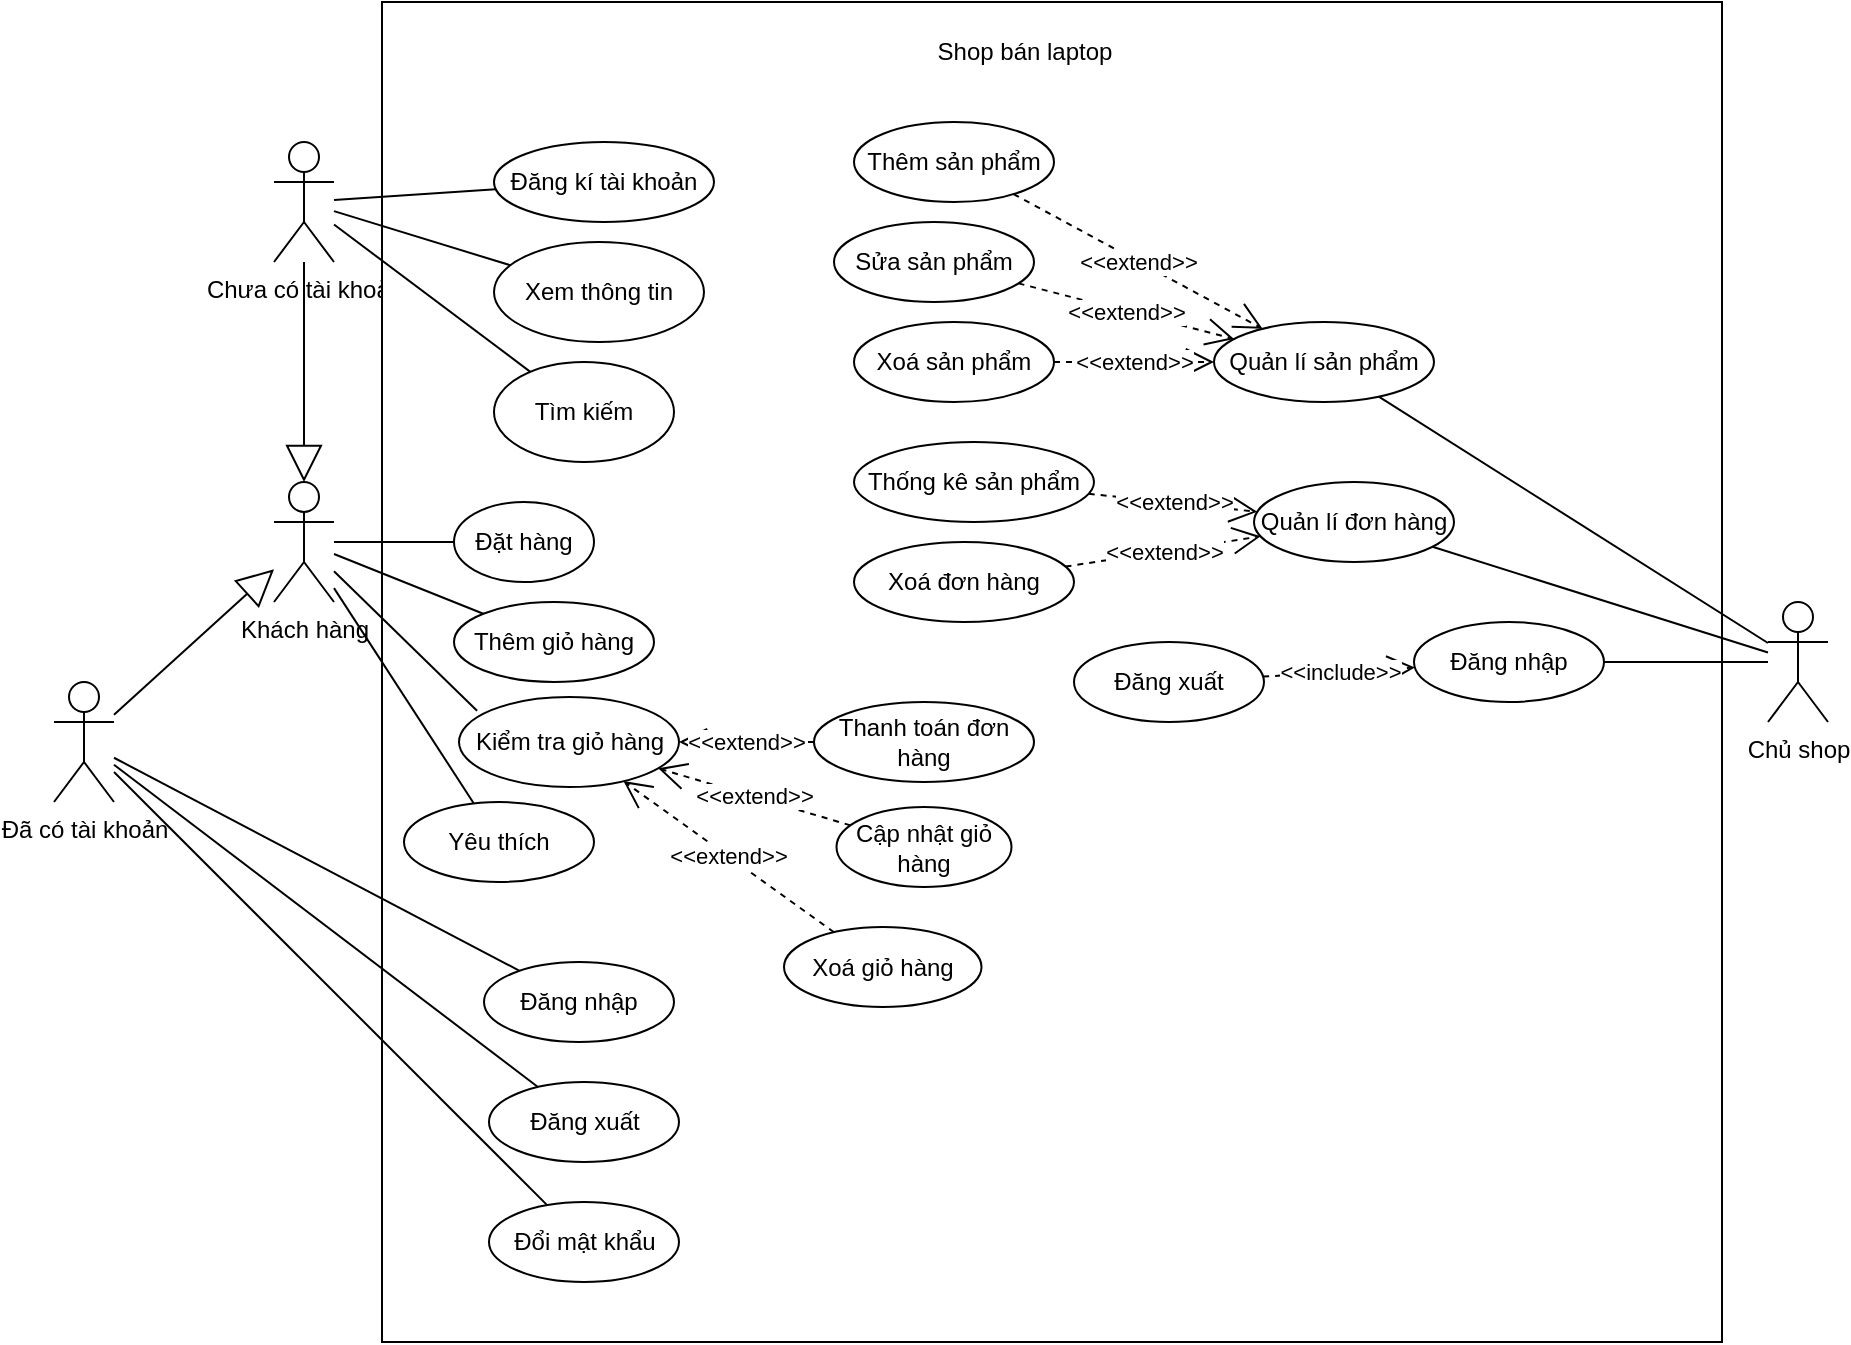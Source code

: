 <mxfile version="24.7.7">
  <diagram name="Page-1" id="ziG7X7EVe4cJfio2BCwE">
    <mxGraphModel dx="2147" dy="695" grid="1" gridSize="10" guides="1" tooltips="1" connect="1" arrows="1" fold="1" page="1" pageScale="1" pageWidth="827" pageHeight="1169" math="0" shadow="0">
      <root>
        <mxCell id="0" />
        <mxCell id="1" parent="0" />
        <mxCell id="RAVvE-E1nA_ZB6HdVe7P-1" value="Khách hàng" style="shape=umlActor;verticalLabelPosition=bottom;verticalAlign=top;html=1;outlineConnect=0;" vertex="1" parent="1">
          <mxGeometry x="50" y="360" width="30" height="60" as="geometry" />
        </mxCell>
        <mxCell id="RAVvE-E1nA_ZB6HdVe7P-2" value="Chủ shop" style="shape=umlActor;verticalLabelPosition=bottom;verticalAlign=top;html=1;outlineConnect=0;" vertex="1" parent="1">
          <mxGeometry x="797" y="420" width="30" height="60" as="geometry" />
        </mxCell>
        <mxCell id="RAVvE-E1nA_ZB6HdVe7P-4" value="Chưa có tài khoản" style="shape=umlActor;verticalLabelPosition=bottom;verticalAlign=top;html=1;outlineConnect=0;" vertex="1" parent="1">
          <mxGeometry x="50" y="190" width="30" height="60" as="geometry" />
        </mxCell>
        <mxCell id="RAVvE-E1nA_ZB6HdVe7P-3" value="" style="whiteSpace=wrap;html=1;aspect=fixed;" vertex="1" parent="1">
          <mxGeometry x="104" y="120" width="670" height="670" as="geometry" />
        </mxCell>
        <mxCell id="RAVvE-E1nA_ZB6HdVe7P-5" value="Đã có tài khoản&lt;div&gt;&lt;br&gt;&lt;/div&gt;" style="shape=umlActor;verticalLabelPosition=bottom;verticalAlign=top;html=1;outlineConnect=0;" vertex="1" parent="1">
          <mxGeometry x="-60" y="460" width="30" height="60" as="geometry" />
        </mxCell>
        <mxCell id="RAVvE-E1nA_ZB6HdVe7P-6" value="Shop bán laptop" style="text;html=1;align=center;verticalAlign=middle;resizable=0;points=[];autosize=1;strokeColor=none;fillColor=none;" vertex="1" parent="1">
          <mxGeometry x="370" y="130" width="110" height="30" as="geometry" />
        </mxCell>
        <mxCell id="RAVvE-E1nA_ZB6HdVe7P-7" value="Đăng kí tài khoản" style="ellipse;whiteSpace=wrap;html=1;" vertex="1" parent="1">
          <mxGeometry x="160" y="190" width="110" height="40" as="geometry" />
        </mxCell>
        <mxCell id="RAVvE-E1nA_ZB6HdVe7P-8" value="Xem thông tin" style="ellipse;whiteSpace=wrap;html=1;" vertex="1" parent="1">
          <mxGeometry x="160" y="240" width="105" height="50" as="geometry" />
        </mxCell>
        <mxCell id="RAVvE-E1nA_ZB6HdVe7P-9" value="Tìm kiếm" style="ellipse;whiteSpace=wrap;html=1;" vertex="1" parent="1">
          <mxGeometry x="160" y="300" width="90" height="50" as="geometry" />
        </mxCell>
        <mxCell id="RAVvE-E1nA_ZB6HdVe7P-10" value="Đặt hàng" style="ellipse;whiteSpace=wrap;html=1;" vertex="1" parent="1">
          <mxGeometry x="140" y="370" width="70" height="40" as="geometry" />
        </mxCell>
        <mxCell id="RAVvE-E1nA_ZB6HdVe7P-11" value="Thêm giỏ hàng" style="ellipse;whiteSpace=wrap;html=1;" vertex="1" parent="1">
          <mxGeometry x="140" y="420" width="100" height="40" as="geometry" />
        </mxCell>
        <mxCell id="RAVvE-E1nA_ZB6HdVe7P-13" value="Kiểm tra giỏ hàng" style="ellipse;whiteSpace=wrap;html=1;" vertex="1" parent="1">
          <mxGeometry x="142.5" y="467.5" width="110" height="45" as="geometry" />
        </mxCell>
        <mxCell id="RAVvE-E1nA_ZB6HdVe7P-15" value="Xoá giỏ hàng" style="ellipse;whiteSpace=wrap;html=1;" vertex="1" parent="1">
          <mxGeometry x="305" y="582.5" width="98.75" height="40" as="geometry" />
        </mxCell>
        <mxCell id="RAVvE-E1nA_ZB6HdVe7P-16" value="Cập nhật giỏ hàng" style="ellipse;whiteSpace=wrap;html=1;" vertex="1" parent="1">
          <mxGeometry x="331.25" y="522.5" width="87.5" height="40" as="geometry" />
        </mxCell>
        <mxCell id="RAVvE-E1nA_ZB6HdVe7P-17" value="Thanh toán đơn hàng" style="ellipse;whiteSpace=wrap;html=1;" vertex="1" parent="1">
          <mxGeometry x="320" y="470" width="110" height="40" as="geometry" />
        </mxCell>
        <mxCell id="RAVvE-E1nA_ZB6HdVe7P-18" value="Yêu thích" style="ellipse;whiteSpace=wrap;html=1;" vertex="1" parent="1">
          <mxGeometry x="115" y="520" width="95" height="40" as="geometry" />
        </mxCell>
        <mxCell id="RAVvE-E1nA_ZB6HdVe7P-19" value="Đăng nhập" style="ellipse;whiteSpace=wrap;html=1;" vertex="1" parent="1">
          <mxGeometry x="155" y="600" width="95" height="40" as="geometry" />
        </mxCell>
        <mxCell id="RAVvE-E1nA_ZB6HdVe7P-20" value="Đổi mật khẩu" style="ellipse;whiteSpace=wrap;html=1;" vertex="1" parent="1">
          <mxGeometry x="157.5" y="720" width="95" height="40" as="geometry" />
        </mxCell>
        <mxCell id="RAVvE-E1nA_ZB6HdVe7P-21" value="Đăng xuất" style="ellipse;whiteSpace=wrap;html=1;" vertex="1" parent="1">
          <mxGeometry x="157.5" y="660" width="95" height="40" as="geometry" />
        </mxCell>
        <mxCell id="RAVvE-E1nA_ZB6HdVe7P-24" value="Thêm sản phẩm" style="ellipse;whiteSpace=wrap;html=1;" vertex="1" parent="1">
          <mxGeometry x="340" y="180" width="100" height="40" as="geometry" />
        </mxCell>
        <mxCell id="RAVvE-E1nA_ZB6HdVe7P-25" value="Sửa sản phẩm" style="ellipse;whiteSpace=wrap;html=1;" vertex="1" parent="1">
          <mxGeometry x="330" y="230" width="100" height="40" as="geometry" />
        </mxCell>
        <mxCell id="RAVvE-E1nA_ZB6HdVe7P-26" value="Xoá sản phẩm" style="ellipse;whiteSpace=wrap;html=1;" vertex="1" parent="1">
          <mxGeometry x="340" y="280" width="100" height="40" as="geometry" />
        </mxCell>
        <mxCell id="RAVvE-E1nA_ZB6HdVe7P-27" value="Thống kê sản phẩm" style="ellipse;whiteSpace=wrap;html=1;" vertex="1" parent="1">
          <mxGeometry x="340" y="340" width="120" height="40" as="geometry" />
        </mxCell>
        <mxCell id="RAVvE-E1nA_ZB6HdVe7P-28" value="Xoá đơn hàng" style="ellipse;whiteSpace=wrap;html=1;" vertex="1" parent="1">
          <mxGeometry x="340" y="390" width="110" height="40" as="geometry" />
        </mxCell>
        <mxCell id="RAVvE-E1nA_ZB6HdVe7P-29" value="Quản lí đơn hàng" style="ellipse;whiteSpace=wrap;html=1;" vertex="1" parent="1">
          <mxGeometry x="540" y="360" width="100" height="40" as="geometry" />
        </mxCell>
        <mxCell id="RAVvE-E1nA_ZB6HdVe7P-30" value="Quản lí sản phẩm" style="ellipse;whiteSpace=wrap;html=1;" vertex="1" parent="1">
          <mxGeometry x="520" y="280" width="110" height="40" as="geometry" />
        </mxCell>
        <mxCell id="RAVvE-E1nA_ZB6HdVe7P-38" value="" style="endArrow=block;endSize=16;endFill=0;html=1;rounded=0;" edge="1" parent="1" source="RAVvE-E1nA_ZB6HdVe7P-5" target="RAVvE-E1nA_ZB6HdVe7P-1">
          <mxGeometry width="160" relative="1" as="geometry">
            <mxPoint x="140" y="950" as="sourcePoint" />
            <mxPoint x="300" y="950" as="targetPoint" />
          </mxGeometry>
        </mxCell>
        <mxCell id="RAVvE-E1nA_ZB6HdVe7P-39" value="" style="endArrow=block;endSize=16;endFill=0;html=1;rounded=0;" edge="1" parent="1" source="RAVvE-E1nA_ZB6HdVe7P-4" target="RAVvE-E1nA_ZB6HdVe7P-1">
          <mxGeometry width="160" relative="1" as="geometry">
            <mxPoint x="-169.998" y="-330" as="sourcePoint" />
            <mxPoint x="70" y="340" as="targetPoint" />
          </mxGeometry>
        </mxCell>
        <mxCell id="RAVvE-E1nA_ZB6HdVe7P-46" value="" style="endArrow=none;html=1;rounded=0;" edge="1" parent="1" source="RAVvE-E1nA_ZB6HdVe7P-7" target="RAVvE-E1nA_ZB6HdVe7P-4">
          <mxGeometry width="50" height="50" relative="1" as="geometry">
            <mxPoint x="460" y="460" as="sourcePoint" />
            <mxPoint x="510" y="410" as="targetPoint" />
          </mxGeometry>
        </mxCell>
        <mxCell id="RAVvE-E1nA_ZB6HdVe7P-48" value="" style="endArrow=none;html=1;rounded=0;" edge="1" parent="1" source="RAVvE-E1nA_ZB6HdVe7P-8" target="RAVvE-E1nA_ZB6HdVe7P-4">
          <mxGeometry width="50" height="50" relative="1" as="geometry">
            <mxPoint x="171" y="224" as="sourcePoint" />
            <mxPoint x="90" y="229" as="targetPoint" />
          </mxGeometry>
        </mxCell>
        <mxCell id="RAVvE-E1nA_ZB6HdVe7P-49" value="" style="endArrow=none;html=1;rounded=0;" edge="1" parent="1" source="RAVvE-E1nA_ZB6HdVe7P-9" target="RAVvE-E1nA_ZB6HdVe7P-4">
          <mxGeometry width="50" height="50" relative="1" as="geometry">
            <mxPoint x="178" y="262" as="sourcePoint" />
            <mxPoint x="90" y="235" as="targetPoint" />
          </mxGeometry>
        </mxCell>
        <mxCell id="RAVvE-E1nA_ZB6HdVe7P-51" value="" style="endArrow=none;html=1;rounded=0;" edge="1" parent="1" source="RAVvE-E1nA_ZB6HdVe7P-10" target="RAVvE-E1nA_ZB6HdVe7P-1">
          <mxGeometry width="50" height="50" relative="1" as="geometry">
            <mxPoint x="188" y="315" as="sourcePoint" />
            <mxPoint x="90" y="241" as="targetPoint" />
          </mxGeometry>
        </mxCell>
        <mxCell id="RAVvE-E1nA_ZB6HdVe7P-52" value="" style="endArrow=none;html=1;rounded=0;" edge="1" parent="1" source="RAVvE-E1nA_ZB6HdVe7P-11" target="RAVvE-E1nA_ZB6HdVe7P-1">
          <mxGeometry width="50" height="50" relative="1" as="geometry">
            <mxPoint x="194" y="418" as="sourcePoint" />
            <mxPoint x="75" y="550" as="targetPoint" />
          </mxGeometry>
        </mxCell>
        <mxCell id="RAVvE-E1nA_ZB6HdVe7P-53" value="" style="endArrow=none;html=1;rounded=0;exitX=0.082;exitY=0.153;exitDx=0;exitDy=0;exitPerimeter=0;" edge="1" parent="1" source="RAVvE-E1nA_ZB6HdVe7P-13" target="RAVvE-E1nA_ZB6HdVe7P-1">
          <mxGeometry width="50" height="50" relative="1" as="geometry">
            <mxPoint x="175" y="400" as="sourcePoint" />
            <mxPoint x="90" y="400" as="targetPoint" />
          </mxGeometry>
        </mxCell>
        <mxCell id="RAVvE-E1nA_ZB6HdVe7P-54" value="" style="endArrow=none;html=1;rounded=0;" edge="1" parent="1" source="RAVvE-E1nA_ZB6HdVe7P-19" target="RAVvE-E1nA_ZB6HdVe7P-5">
          <mxGeometry width="50" height="50" relative="1" as="geometry">
            <mxPoint x="177" y="575" as="sourcePoint" />
            <mxPoint x="90" y="484" as="targetPoint" />
          </mxGeometry>
        </mxCell>
        <mxCell id="RAVvE-E1nA_ZB6HdVe7P-55" value="" style="endArrow=none;html=1;rounded=0;" edge="1" parent="1" source="RAVvE-E1nA_ZB6HdVe7P-21" target="RAVvE-E1nA_ZB6HdVe7P-5">
          <mxGeometry width="50" height="50" relative="1" as="geometry">
            <mxPoint x="185" y="614" as="sourcePoint" />
            <mxPoint x="90" y="559" as="targetPoint" />
          </mxGeometry>
        </mxCell>
        <mxCell id="RAVvE-E1nA_ZB6HdVe7P-56" value="" style="endArrow=none;html=1;rounded=0;" edge="1" parent="1" source="RAVvE-E1nA_ZB6HdVe7P-20" target="RAVvE-E1nA_ZB6HdVe7P-5">
          <mxGeometry width="50" height="50" relative="1" as="geometry">
            <mxPoint x="197" y="672" as="sourcePoint" />
            <mxPoint x="60" y="670" as="targetPoint" />
          </mxGeometry>
        </mxCell>
        <mxCell id="RAVvE-E1nA_ZB6HdVe7P-58" value="" style="endArrow=none;html=1;rounded=0;" edge="1" parent="1" source="RAVvE-E1nA_ZB6HdVe7P-18" target="RAVvE-E1nA_ZB6HdVe7P-1">
          <mxGeometry width="50" height="50" relative="1" as="geometry">
            <mxPoint x="177" y="507" as="sourcePoint" />
            <mxPoint x="70" y="490" as="targetPoint" />
          </mxGeometry>
        </mxCell>
        <mxCell id="RAVvE-E1nA_ZB6HdVe7P-59" value="&amp;lt;&amp;lt;include&amp;gt;&amp;gt;" style="endArrow=open;endSize=12;dashed=1;html=1;rounded=0;" edge="1" parent="1" source="RAVvE-E1nA_ZB6HdVe7P-83" target="RAVvE-E1nA_ZB6HdVe7P-81">
          <mxGeometry width="160" relative="1" as="geometry">
            <mxPoint x="740" y="660" as="sourcePoint" />
            <mxPoint x="610" y="660" as="targetPoint" />
          </mxGeometry>
        </mxCell>
        <mxCell id="RAVvE-E1nA_ZB6HdVe7P-60" value="&amp;lt;&amp;lt;extend&amp;gt;&amp;gt;" style="endArrow=open;endSize=12;dashed=1;html=1;rounded=0;" edge="1" parent="1" source="RAVvE-E1nA_ZB6HdVe7P-24" target="RAVvE-E1nA_ZB6HdVe7P-30">
          <mxGeometry x="0.006" width="160" relative="1" as="geometry">
            <mxPoint x="590" y="170" as="sourcePoint" />
            <mxPoint x="200" y="600.34" as="targetPoint" />
            <mxPoint as="offset" />
          </mxGeometry>
        </mxCell>
        <mxCell id="RAVvE-E1nA_ZB6HdVe7P-61" value="&amp;lt;&amp;lt;extend&amp;gt;&amp;gt;" style="endArrow=open;endSize=12;dashed=1;html=1;rounded=0;" edge="1" parent="1" source="RAVvE-E1nA_ZB6HdVe7P-17" target="RAVvE-E1nA_ZB6HdVe7P-13">
          <mxGeometry width="160" relative="1" as="geometry">
            <mxPoint x="465" y="752.5" as="sourcePoint" />
            <mxPoint x="235.687" y="521.653" as="targetPoint" />
          </mxGeometry>
        </mxCell>
        <mxCell id="RAVvE-E1nA_ZB6HdVe7P-62" value="&amp;lt;&amp;lt;extend&amp;gt;&amp;gt;" style="endArrow=open;endSize=12;dashed=1;html=1;rounded=0;" edge="1" parent="1" source="RAVvE-E1nA_ZB6HdVe7P-16" target="RAVvE-E1nA_ZB6HdVe7P-13">
          <mxGeometry width="160" relative="1" as="geometry">
            <mxPoint x="475" y="762.5" as="sourcePoint" />
            <mxPoint x="242.067" y="535.319" as="targetPoint" />
          </mxGeometry>
        </mxCell>
        <mxCell id="RAVvE-E1nA_ZB6HdVe7P-63" value="&amp;lt;&amp;lt;extend&amp;gt;&amp;gt;" style="endArrow=open;endSize=12;dashed=1;html=1;rounded=0;" edge="1" parent="1" source="RAVvE-E1nA_ZB6HdVe7P-15" target="RAVvE-E1nA_ZB6HdVe7P-13">
          <mxGeometry width="160" relative="1" as="geometry">
            <mxPoint x="485" y="772.5" as="sourcePoint" />
            <mxPoint x="225.919" y="548.601" as="targetPoint" />
          </mxGeometry>
        </mxCell>
        <mxCell id="RAVvE-E1nA_ZB6HdVe7P-64" value="&amp;lt;&amp;lt;extend&amp;gt;&amp;gt;" style="endArrow=open;endSize=12;dashed=1;html=1;rounded=0;" edge="1" parent="1" source="RAVvE-E1nA_ZB6HdVe7P-25" target="RAVvE-E1nA_ZB6HdVe7P-30">
          <mxGeometry x="0.006" width="160" relative="1" as="geometry">
            <mxPoint x="532" y="208" as="sourcePoint" />
            <mxPoint x="580" y="190" as="targetPoint" />
            <mxPoint as="offset" />
          </mxGeometry>
        </mxCell>
        <mxCell id="RAVvE-E1nA_ZB6HdVe7P-65" value="&amp;lt;&amp;lt;extend&amp;gt;&amp;gt;" style="endArrow=open;endSize=12;dashed=1;html=1;rounded=0;" edge="1" parent="1" source="RAVvE-E1nA_ZB6HdVe7P-26" target="RAVvE-E1nA_ZB6HdVe7P-30">
          <mxGeometry x="0.006" width="160" relative="1" as="geometry">
            <mxPoint x="542" y="218" as="sourcePoint" />
            <mxPoint x="490" y="330" as="targetPoint" />
            <mxPoint as="offset" />
          </mxGeometry>
        </mxCell>
        <mxCell id="RAVvE-E1nA_ZB6HdVe7P-66" value="" style="endArrow=none;html=1;rounded=0;" edge="1" parent="1" source="RAVvE-E1nA_ZB6HdVe7P-2" target="RAVvE-E1nA_ZB6HdVe7P-30">
          <mxGeometry width="50" height="50" relative="1" as="geometry">
            <mxPoint x="171" y="224" as="sourcePoint" />
            <mxPoint x="90" y="229" as="targetPoint" />
          </mxGeometry>
        </mxCell>
        <mxCell id="RAVvE-E1nA_ZB6HdVe7P-67" value="" style="endArrow=none;html=1;rounded=0;" edge="1" parent="1" source="RAVvE-E1nA_ZB6HdVe7P-2" target="RAVvE-E1nA_ZB6HdVe7P-29">
          <mxGeometry width="50" height="50" relative="1" as="geometry">
            <mxPoint x="790" y="379" as="sourcePoint" />
            <mxPoint x="730" y="338" as="targetPoint" />
          </mxGeometry>
        </mxCell>
        <mxCell id="RAVvE-E1nA_ZB6HdVe7P-68" value="&amp;lt;&amp;lt;extend&amp;gt;&amp;gt;" style="endArrow=open;endSize=12;dashed=1;html=1;rounded=0;" edge="1" parent="1" source="RAVvE-E1nA_ZB6HdVe7P-27" target="RAVvE-E1nA_ZB6HdVe7P-29">
          <mxGeometry x="0.006" width="160" relative="1" as="geometry">
            <mxPoint x="547" y="234" as="sourcePoint" />
            <mxPoint x="490" y="340" as="targetPoint" />
            <mxPoint as="offset" />
          </mxGeometry>
        </mxCell>
        <mxCell id="RAVvE-E1nA_ZB6HdVe7P-69" value="&amp;lt;&amp;lt;extend&amp;gt;&amp;gt;" style="endArrow=open;endSize=12;dashed=1;html=1;rounded=0;" edge="1" parent="1" source="RAVvE-E1nA_ZB6HdVe7P-28" target="RAVvE-E1nA_ZB6HdVe7P-29">
          <mxGeometry x="0.006" width="160" relative="1" as="geometry">
            <mxPoint x="530" y="470" as="sourcePoint" />
            <mxPoint x="446" y="286" as="targetPoint" />
            <mxPoint as="offset" />
          </mxGeometry>
        </mxCell>
        <mxCell id="RAVvE-E1nA_ZB6HdVe7P-81" value="Đăng nhập" style="ellipse;whiteSpace=wrap;html=1;" vertex="1" parent="1">
          <mxGeometry x="620" y="430" width="95" height="40" as="geometry" />
        </mxCell>
        <mxCell id="RAVvE-E1nA_ZB6HdVe7P-82" value="" style="endArrow=none;html=1;rounded=0;" edge="1" parent="1" source="RAVvE-E1nA_ZB6HdVe7P-2" target="RAVvE-E1nA_ZB6HdVe7P-81">
          <mxGeometry width="50" height="50" relative="1" as="geometry">
            <mxPoint x="730" y="435" as="sourcePoint" />
            <mxPoint x="638" y="403" as="targetPoint" />
          </mxGeometry>
        </mxCell>
        <mxCell id="RAVvE-E1nA_ZB6HdVe7P-83" value="Đăng xuất" style="ellipse;whiteSpace=wrap;html=1;" vertex="1" parent="1">
          <mxGeometry x="450" y="440" width="95" height="40" as="geometry" />
        </mxCell>
      </root>
    </mxGraphModel>
  </diagram>
</mxfile>
